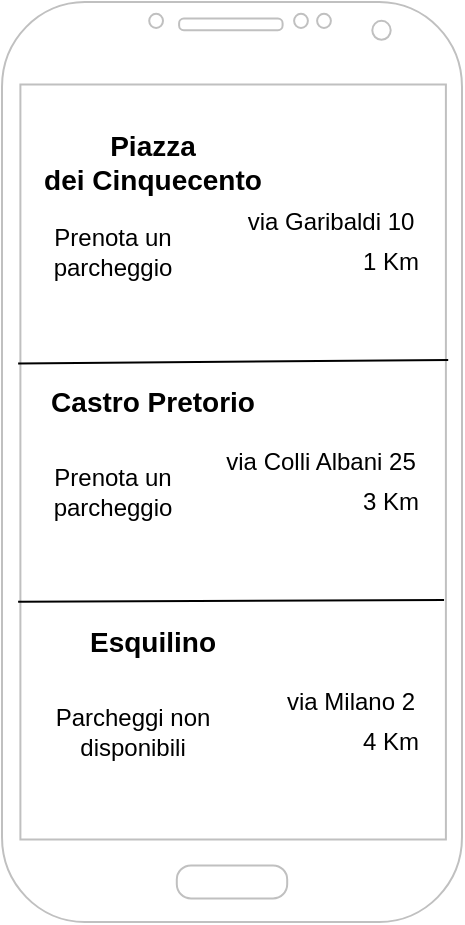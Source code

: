 <mxfile version="14.2.9" type="github">
  <diagram id="fv5evoYtGH5XONXC8h3Q" name="Page-1">
    <mxGraphModel dx="868" dy="482" grid="1" gridSize="10" guides="1" tooltips="1" connect="1" arrows="1" fold="1" page="1" pageScale="1" pageWidth="827" pageHeight="1169" math="0" shadow="0">
      <root>
        <mxCell id="0" />
        <mxCell id="1" parent="0" />
        <mxCell id="3djxkH0xjZOtd9b_SUPC-1" value="" style="verticalLabelPosition=bottom;verticalAlign=top;html=1;shadow=0;dashed=0;strokeWidth=1;shape=mxgraph.android.phone2;strokeColor=#c0c0c0;" vertex="1" parent="1">
          <mxGeometry x="300" y="20" width="230" height="460" as="geometry" />
        </mxCell>
        <mxCell id="3djxkH0xjZOtd9b_SUPC-2" value="&lt;b&gt;&lt;font style=&quot;vertical-align: inherit ; font-size: 14px&quot;&gt;&lt;font style=&quot;vertical-align: inherit ; font-size: 14px&quot;&gt;&lt;font style=&quot;vertical-align: inherit ; font-size: 14px&quot;&gt;&lt;font style=&quot;vertical-align: inherit ; font-size: 14px&quot;&gt;Piazza &lt;/font&gt;&lt;/font&gt;&lt;br&gt;&lt;font style=&quot;vertical-align: inherit ; font-size: 14px&quot;&gt;&lt;font style=&quot;vertical-align: inherit ; font-size: 14px&quot;&gt;dei Cinquecento&lt;/font&gt;&lt;/font&gt;&lt;/font&gt;&lt;/font&gt;&lt;/b&gt;" style="text;html=1;resizable=0;autosize=1;align=center;verticalAlign=middle;points=[];fillColor=none;strokeColor=none;rounded=0;" vertex="1" parent="1">
          <mxGeometry x="315" y="80" width="120" height="40" as="geometry" />
        </mxCell>
        <mxCell id="3djxkH0xjZOtd9b_SUPC-3" value="&lt;font style=&quot;vertical-align: inherit&quot;&gt;&lt;font style=&quot;vertical-align: inherit ; font-size: 12px&quot;&gt;&lt;br&gt;&lt;/font&gt;&lt;/font&gt;" style="text;html=1;resizable=0;autosize=1;align=center;verticalAlign=middle;points=[];fillColor=none;strokeColor=none;rounded=0;" vertex="1" parent="1">
          <mxGeometry x="375" y="205" width="20" height="20" as="geometry" />
        </mxCell>
        <mxCell id="3djxkH0xjZOtd9b_SUPC-4" value="&lt;font style=&quot;vertical-align: inherit&quot;&gt;&lt;font style=&quot;vertical-align: inherit&quot;&gt;&lt;font style=&quot;vertical-align: inherit&quot;&gt;&lt;font style=&quot;vertical-align: inherit ; font-size: 14px&quot;&gt;&lt;b&gt;&lt;font style=&quot;vertical-align: inherit ; font-size: 14px&quot;&gt;&lt;font style=&quot;vertical-align: inherit ; font-size: 14px&quot;&gt;Castro Pretorio&lt;/font&gt;&lt;/font&gt;&lt;/b&gt;&lt;/font&gt;&lt;/font&gt;&lt;/font&gt;&lt;/font&gt;" style="text;html=1;resizable=0;autosize=1;align=center;verticalAlign=middle;points=[];fillColor=none;strokeColor=none;rounded=0;" vertex="1" parent="1">
          <mxGeometry x="315" y="210" width="120" height="20" as="geometry" />
        </mxCell>
        <mxCell id="3djxkH0xjZOtd9b_SUPC-5" value="&lt;font style=&quot;vertical-align: inherit&quot;&gt;&lt;font style=&quot;vertical-align: inherit ; font-size: 14px&quot;&gt;&lt;b&gt;&lt;font style=&quot;vertical-align: inherit ; font-size: 14px&quot;&gt;&lt;font style=&quot;vertical-align: inherit ; font-size: 14px&quot;&gt;Esquilino&lt;/font&gt;&lt;/font&gt;&lt;/b&gt;&lt;/font&gt;&lt;/font&gt;" style="text;html=1;resizable=0;autosize=1;align=center;verticalAlign=middle;points=[];fillColor=none;strokeColor=none;rounded=0;" vertex="1" parent="1">
          <mxGeometry x="335" y="330" width="80" height="20" as="geometry" />
        </mxCell>
        <mxCell id="3djxkH0xjZOtd9b_SUPC-7" value="&lt;font style=&quot;vertical-align: inherit&quot;&gt;&lt;font style=&quot;vertical-align: inherit&quot;&gt;via Garibaldi 10&lt;/font&gt;&lt;/font&gt;" style="text;html=1;resizable=0;autosize=1;align=center;verticalAlign=middle;points=[];fillColor=none;strokeColor=none;rounded=0;" vertex="1" parent="1">
          <mxGeometry x="414" y="120" width="100" height="20" as="geometry" />
        </mxCell>
        <mxCell id="3djxkH0xjZOtd9b_SUPC-8" value="&lt;font style=&quot;vertical-align: inherit&quot;&gt;&lt;font style=&quot;vertical-align: inherit&quot;&gt;via Colli Albani 25&lt;/font&gt;&lt;/font&gt;" style="text;html=1;resizable=0;autosize=1;align=center;verticalAlign=middle;points=[];fillColor=none;strokeColor=none;rounded=0;" vertex="1" parent="1">
          <mxGeometry x="404" y="240" width="110" height="20" as="geometry" />
        </mxCell>
        <mxCell id="3djxkH0xjZOtd9b_SUPC-9" value="&lt;font style=&quot;vertical-align: inherit&quot;&gt;&lt;font style=&quot;vertical-align: inherit&quot;&gt;via Milano 2&lt;/font&gt;&lt;/font&gt;" style="text;html=1;resizable=0;autosize=1;align=center;verticalAlign=middle;points=[];fillColor=none;strokeColor=none;rounded=0;" vertex="1" parent="1">
          <mxGeometry x="434" y="360" width="80" height="20" as="geometry" />
        </mxCell>
        <mxCell id="3djxkH0xjZOtd9b_SUPC-10" value="&lt;font style=&quot;vertical-align: inherit&quot;&gt;&lt;font style=&quot;vertical-align: inherit&quot;&gt;1 Km&lt;/font&gt;&lt;/font&gt;" style="text;html=1;resizable=0;autosize=1;align=center;verticalAlign=middle;points=[];fillColor=none;strokeColor=none;rounded=0;" vertex="1" parent="1">
          <mxGeometry x="474" y="140" width="40" height="20" as="geometry" />
        </mxCell>
        <mxCell id="3djxkH0xjZOtd9b_SUPC-11" value="&lt;font style=&quot;vertical-align: inherit&quot;&gt;&lt;font style=&quot;vertical-align: inherit&quot;&gt;3 Km&lt;/font&gt;&lt;/font&gt;" style="text;html=1;resizable=0;autosize=1;align=center;verticalAlign=middle;points=[];fillColor=none;strokeColor=none;rounded=0;" vertex="1" parent="1">
          <mxGeometry x="474" y="260" width="40" height="20" as="geometry" />
        </mxCell>
        <mxCell id="3djxkH0xjZOtd9b_SUPC-12" value="&lt;font style=&quot;vertical-align: inherit&quot;&gt;&lt;font style=&quot;vertical-align: inherit&quot;&gt;4 Km&lt;/font&gt;&lt;/font&gt;" style="text;html=1;resizable=0;autosize=1;align=center;verticalAlign=middle;points=[];fillColor=none;strokeColor=none;rounded=0;" vertex="1" parent="1">
          <mxGeometry x="474" y="380" width="40" height="20" as="geometry" />
        </mxCell>
        <mxCell id="3djxkH0xjZOtd9b_SUPC-13" value="" style="endArrow=none;html=1;exitX=0.035;exitY=0.393;exitDx=0;exitDy=0;exitPerimeter=0;entryX=0.97;entryY=0.389;entryDx=0;entryDy=0;entryPerimeter=0;" edge="1" parent="1" source="3djxkH0xjZOtd9b_SUPC-1" target="3djxkH0xjZOtd9b_SUPC-1">
          <mxGeometry width="50" height="50" relative="1" as="geometry">
            <mxPoint x="390" y="270" as="sourcePoint" />
            <mxPoint x="440" y="220" as="targetPoint" />
          </mxGeometry>
        </mxCell>
        <mxCell id="3djxkH0xjZOtd9b_SUPC-14" value="" style="endArrow=none;html=1;exitX=0.035;exitY=0.652;exitDx=0;exitDy=0;exitPerimeter=0;entryX=0.961;entryY=0.65;entryDx=0;entryDy=0;entryPerimeter=0;" edge="1" parent="1" source="3djxkH0xjZOtd9b_SUPC-1" target="3djxkH0xjZOtd9b_SUPC-1">
          <mxGeometry width="50" height="50" relative="1" as="geometry">
            <mxPoint x="390" y="270" as="sourcePoint" />
            <mxPoint x="440" y="220" as="targetPoint" />
          </mxGeometry>
        </mxCell>
        <mxCell id="3djxkH0xjZOtd9b_SUPC-15" value="" style="shape=image;html=1;verticalAlign=top;verticalLabelPosition=bottom;labelBackgroundColor=#ffffff;imageAspect=0;aspect=fixed;image=https://cdn4.iconfinder.com/data/icons/wirecons-free-vector-icons/32/add-128.png" vertex="1" parent="1">
          <mxGeometry x="346" y="170" width="18" height="18" as="geometry" />
        </mxCell>
        <mxCell id="3djxkH0xjZOtd9b_SUPC-16" value="" style="shape=image;html=1;verticalAlign=top;verticalLabelPosition=bottom;labelBackgroundColor=#ffffff;imageAspect=0;aspect=fixed;image=https://cdn4.iconfinder.com/data/icons/wirecons-free-vector-icons/32/add-128.png" vertex="1" parent="1">
          <mxGeometry x="346" y="290" width="18" height="18" as="geometry" />
        </mxCell>
        <mxCell id="3djxkH0xjZOtd9b_SUPC-18" value="&lt;font style=&quot;vertical-align: inherit&quot;&gt;&lt;font style=&quot;vertical-align: inherit&quot;&gt;&lt;font style=&quot;vertical-align: inherit&quot;&gt;&lt;font style=&quot;vertical-align: inherit&quot;&gt;Prenota un &lt;br&gt;parcheggio&lt;/font&gt;&lt;/font&gt;&lt;/font&gt;&lt;/font&gt;" style="text;html=1;resizable=0;autosize=1;align=center;verticalAlign=middle;points=[];fillColor=none;strokeColor=none;rounded=0;" vertex="1" parent="1">
          <mxGeometry x="320" y="250" width="70" height="30" as="geometry" />
        </mxCell>
        <mxCell id="3djxkH0xjZOtd9b_SUPC-19" value="&lt;font style=&quot;vertical-align: inherit&quot;&gt;&lt;font style=&quot;vertical-align: inherit&quot;&gt;&lt;font style=&quot;vertical-align: inherit&quot;&gt;&lt;font style=&quot;vertical-align: inherit&quot;&gt;Prenota un &lt;br&gt;parcheggio&lt;/font&gt;&lt;/font&gt;&lt;/font&gt;&lt;/font&gt;" style="text;html=1;resizable=0;autosize=1;align=center;verticalAlign=middle;points=[];fillColor=none;strokeColor=none;rounded=0;" vertex="1" parent="1">
          <mxGeometry x="320" y="130" width="70" height="30" as="geometry" />
        </mxCell>
        <mxCell id="3djxkH0xjZOtd9b_SUPC-20" value="&lt;font style=&quot;vertical-align: inherit&quot;&gt;&lt;font style=&quot;vertical-align: inherit&quot;&gt;Parcheggi non&lt;br&gt;disponibili&lt;br&gt;&lt;/font&gt;&lt;/font&gt;" style="text;html=1;resizable=0;autosize=1;align=center;verticalAlign=middle;points=[];fillColor=none;strokeColor=none;rounded=0;" vertex="1" parent="1">
          <mxGeometry x="320" y="370" width="90" height="30" as="geometry" />
        </mxCell>
      </root>
    </mxGraphModel>
  </diagram>
</mxfile>
